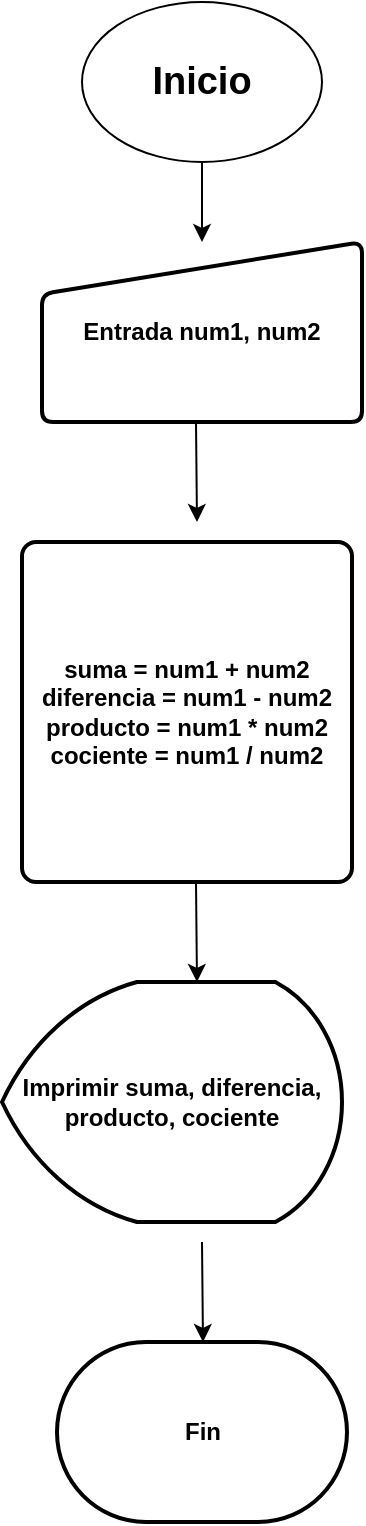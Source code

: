 <mxfile version="21.3.3" type="github">
  <diagram name="Página-1" id="o_oJNjvjLYseJ4-ihuIS">
    <mxGraphModel dx="1434" dy="796" grid="1" gridSize="10" guides="1" tooltips="1" connect="1" arrows="1" fold="1" page="1" pageScale="1" pageWidth="827" pageHeight="1169" math="0" shadow="0">
      <root>
        <mxCell id="0" />
        <mxCell id="1" parent="0" />
        <mxCell id="YRfRc5hVLMAo7PMf_Jee-9" value="" style="edgeStyle=orthogonalEdgeStyle;rounded=0;orthogonalLoop=1;jettySize=auto;html=1;" edge="1" parent="1" source="YRfRc5hVLMAo7PMf_Jee-1" target="YRfRc5hVLMAo7PMf_Jee-4">
          <mxGeometry relative="1" as="geometry" />
        </mxCell>
        <mxCell id="YRfRc5hVLMAo7PMf_Jee-1" value="&lt;b&gt;&lt;font style=&quot;font-size: 19px;&quot;&gt;Inicio&lt;/font&gt;&lt;/b&gt;" style="ellipse;whiteSpace=wrap;html=1;" vertex="1" parent="1">
          <mxGeometry x="240" y="10" width="120" height="80" as="geometry" />
        </mxCell>
        <mxCell id="YRfRc5hVLMAo7PMf_Jee-3" value="" style="endArrow=classic;html=1;rounded=0;" edge="1" parent="1">
          <mxGeometry width="50" height="50" relative="1" as="geometry">
            <mxPoint x="297" y="220" as="sourcePoint" />
            <mxPoint x="297.5" y="270" as="targetPoint" />
          </mxGeometry>
        </mxCell>
        <mxCell id="YRfRc5hVLMAo7PMf_Jee-4" value="Entrada num1, num2" style="html=1;strokeWidth=2;shape=manualInput;whiteSpace=wrap;rounded=1;size=26;arcSize=11;fontStyle=1" vertex="1" parent="1">
          <mxGeometry x="220" y="130" width="160" height="90" as="geometry" />
        </mxCell>
        <mxCell id="YRfRc5hVLMAo7PMf_Jee-6" value="suma = num1 + num2&#xa;diferencia = num1 - num2&#xa;producto = num1 * num2&#xa;cociente = num1 / num2" style="rounded=1;whiteSpace=wrap;html=1;absoluteArcSize=1;arcSize=14;strokeWidth=2;fontStyle=1" vertex="1" parent="1">
          <mxGeometry x="210" y="280" width="165" height="170" as="geometry" />
        </mxCell>
        <mxCell id="YRfRc5hVLMAo7PMf_Jee-7" value="&lt;b&gt;Imprimir suma, diferencia, producto, cociente&lt;/b&gt;" style="strokeWidth=2;html=1;shape=mxgraph.flowchart.display;whiteSpace=wrap;" vertex="1" parent="1">
          <mxGeometry x="200" y="500" width="170" height="120" as="geometry" />
        </mxCell>
        <mxCell id="YRfRc5hVLMAo7PMf_Jee-8" value="Fin" style="strokeWidth=2;html=1;shape=mxgraph.flowchart.terminator;whiteSpace=wrap;fontStyle=1" vertex="1" parent="1">
          <mxGeometry x="227.5" y="680" width="145" height="90" as="geometry" />
        </mxCell>
        <mxCell id="YRfRc5hVLMAo7PMf_Jee-10" value="" style="endArrow=classic;html=1;rounded=0;" edge="1" parent="1">
          <mxGeometry width="50" height="50" relative="1" as="geometry">
            <mxPoint x="297" y="450" as="sourcePoint" />
            <mxPoint x="297.5" y="500" as="targetPoint" />
          </mxGeometry>
        </mxCell>
        <mxCell id="YRfRc5hVLMAo7PMf_Jee-11" value="" style="endArrow=classic;html=1;rounded=0;" edge="1" parent="1">
          <mxGeometry width="50" height="50" relative="1" as="geometry">
            <mxPoint x="300" y="630" as="sourcePoint" />
            <mxPoint x="300.5" y="680" as="targetPoint" />
          </mxGeometry>
        </mxCell>
      </root>
    </mxGraphModel>
  </diagram>
</mxfile>
